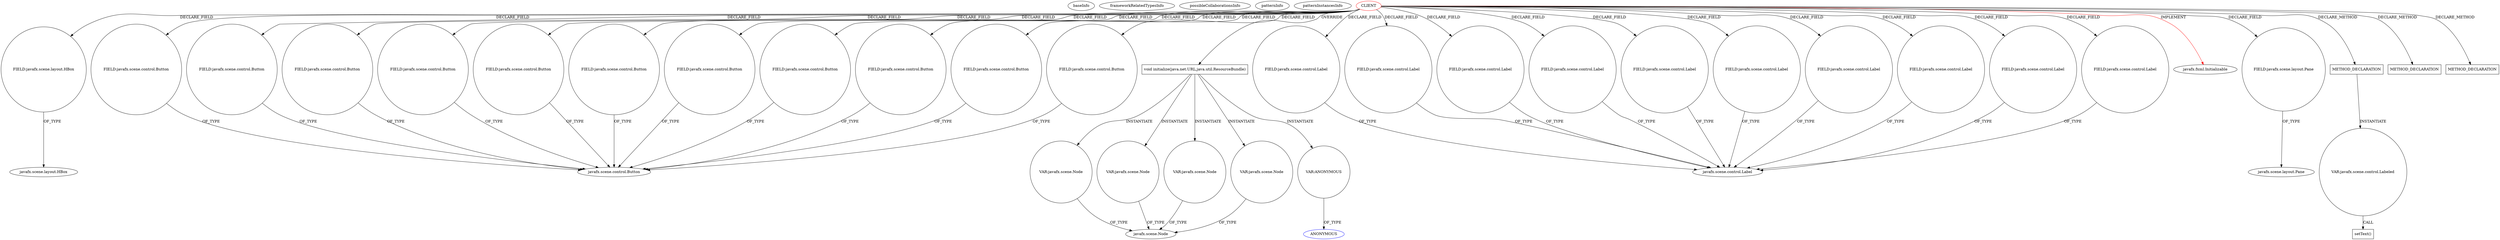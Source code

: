 digraph {
baseInfo[graphId=1286,category="pattern",isAnonymous=false,possibleRelation=false]
frameworkRelatedTypesInfo[0="javafx.fxml.Initializable"]
possibleCollaborationsInfo[]
patternInfo[frequency=2.0,patternRootClient=0]
patternInstancesInfo[0="hock323-eventManager~/hock323-eventManager/EventManager-master/src/eventManager/controller/pokerTournament/TournamentController.java~TournamentController~3009",1="RomeoGolf-BC~/RomeoGolf-BC/BC-master/src/romeogolf/bc/MainController.java~MainController~1142"]
94[label="FIELD:javafx.scene.layout.HBox",vertexType="FIELD_DECLARATION",isFrameworkType=false,shape=circle]
0[label="CLIENT",vertexType="ROOT_CLIENT_CLASS_DECLARATION",isFrameworkType=false,color=red]
142[label="FIELD:javafx.scene.control.Button",vertexType="FIELD_DECLARATION",isFrameworkType=false,shape=circle]
59[label="FIELD:javafx.scene.control.Button",vertexType="FIELD_DECLARATION",isFrameworkType=false,shape=circle]
52[label="FIELD:javafx.scene.control.Button",vertexType="FIELD_DECLARATION",isFrameworkType=false,shape=circle]
48[label="FIELD:javafx.scene.control.Button",vertexType="FIELD_DECLARATION",isFrameworkType=false,shape=circle]
4[label="FIELD:javafx.scene.control.Button",vertexType="FIELD_DECLARATION",isFrameworkType=false,shape=circle]
81[label="FIELD:javafx.scene.control.Button",vertexType="FIELD_DECLARATION",isFrameworkType=false,shape=circle]
10[label="FIELD:javafx.scene.control.Button",vertexType="FIELD_DECLARATION",isFrameworkType=false,shape=circle]
8[label="FIELD:javafx.scene.control.Button",vertexType="FIELD_DECLARATION",isFrameworkType=false,shape=circle]
14[label="FIELD:javafx.scene.control.Button",vertexType="FIELD_DECLARATION",isFrameworkType=false,shape=circle]
140[label="FIELD:javafx.scene.control.Button",vertexType="FIELD_DECLARATION",isFrameworkType=false,shape=circle]
79[label="FIELD:javafx.scene.control.Button",vertexType="FIELD_DECLARATION",isFrameworkType=false,shape=circle]
152[label="void initialize(java.net.URL,java.util.ResourceBundle)",vertexType="OVERRIDING_METHOD_DECLARATION",isFrameworkType=false,shape=box]
69[label="FIELD:javafx.scene.control.Label",vertexType="FIELD_DECLARATION",isFrameworkType=false,shape=circle]
27[label="javafx.scene.control.Label",vertexType="FRAMEWORK_CLASS_TYPE",isFrameworkType=false]
77[label="FIELD:javafx.scene.control.Label",vertexType="FIELD_DECLARATION",isFrameworkType=false,shape=circle]
65[label="FIELD:javafx.scene.control.Label",vertexType="FIELD_DECLARATION",isFrameworkType=false,shape=circle]
92[label="FIELD:javafx.scene.control.Label",vertexType="FIELD_DECLARATION",isFrameworkType=false,shape=circle]
108[label="FIELD:javafx.scene.control.Label",vertexType="FIELD_DECLARATION",isFrameworkType=false,shape=circle]
61[label="FIELD:javafx.scene.control.Label",vertexType="FIELD_DECLARATION",isFrameworkType=false,shape=circle]
26[label="FIELD:javafx.scene.control.Label",vertexType="FIELD_DECLARATION",isFrameworkType=false,shape=circle]
71[label="FIELD:javafx.scene.control.Label",vertexType="FIELD_DECLARATION",isFrameworkType=false,shape=circle]
98[label="FIELD:javafx.scene.control.Label",vertexType="FIELD_DECLARATION",isFrameworkType=false,shape=circle]
73[label="FIELD:javafx.scene.control.Label",vertexType="FIELD_DECLARATION",isFrameworkType=false,shape=circle]
5[label="javafx.scene.control.Button",vertexType="FRAMEWORK_CLASS_TYPE",isFrameworkType=false]
277[label="VAR:javafx.scene.Node",vertexType="VARIABLE_EXPRESION",isFrameworkType=false,shape=circle]
189[label="javafx.scene.Node",vertexType="FRAMEWORK_CLASS_TYPE",isFrameworkType=false]
280[label="VAR:javafx.scene.Node",vertexType="VARIABLE_EXPRESION",isFrameworkType=false,shape=circle]
328[label="VAR:ANONYMOUS",vertexType="VARIABLE_EXPRESION",isFrameworkType=false,shape=circle]
1[label="javafx.fxml.Initializable",vertexType="FRAMEWORK_INTERFACE_TYPE",isFrameworkType=false]
112[label="FIELD:javafx.scene.layout.Pane",vertexType="FIELD_DECLARATION",isFrameworkType=false,shape=circle]
41[label="javafx.scene.layout.Pane",vertexType="FRAMEWORK_CLASS_TYPE",isFrameworkType=false]
17[label="javafx.scene.layout.HBox",vertexType="FRAMEWORK_CLASS_TYPE",isFrameworkType=false]
594[label="METHOD_DECLARATION",vertexType="CLIENT_METHOD_DECLARATION",isFrameworkType=false,shape=box]
617[label="VAR:javafx.scene.control.Labeled",vertexType="VARIABLE_EXPRESION",isFrameworkType=false,shape=circle]
618[label="setText()",vertexType="INSIDE_CALL",isFrameworkType=false,shape=box]
694[label="METHOD_DECLARATION",vertexType="CLIENT_METHOD_DECLARATION",isFrameworkType=false,shape=box]
647[label="METHOD_DECLARATION",vertexType="CLIENT_METHOD_DECLARATION",isFrameworkType=false,shape=box]
329[label="ANONYMOUS",vertexType="REFERENCE_ANONYMOUS_DECLARATION",isFrameworkType=false,color=blue]
289[label="VAR:javafx.scene.Node",vertexType="VARIABLE_EXPRESION",isFrameworkType=false,shape=circle]
286[label="VAR:javafx.scene.Node",vertexType="VARIABLE_EXPRESION",isFrameworkType=false,shape=circle]
0->48[label="DECLARE_FIELD"]
140->5[label="OF_TYPE"]
0->694[label="DECLARE_METHOD"]
152->277[label="INSTANTIATE"]
79->5[label="OF_TYPE"]
52->5[label="OF_TYPE"]
59->5[label="OF_TYPE"]
152->328[label="INSTANTIATE"]
0->8[label="DECLARE_FIELD"]
152->286[label="INSTANTIATE"]
0->112[label="DECLARE_FIELD"]
328->329[label="OF_TYPE"]
0->140[label="DECLARE_FIELD"]
0->26[label="DECLARE_FIELD"]
617->618[label="CALL"]
142->5[label="OF_TYPE"]
65->27[label="OF_TYPE"]
14->5[label="OF_TYPE"]
0->77[label="DECLARE_FIELD"]
48->5[label="OF_TYPE"]
94->17[label="OF_TYPE"]
289->189[label="OF_TYPE"]
0->4[label="DECLARE_FIELD"]
0->98[label="DECLARE_FIELD"]
0->61[label="DECLARE_FIELD"]
8->5[label="OF_TYPE"]
280->189[label="OF_TYPE"]
152->289[label="INSTANTIATE"]
0->81[label="DECLARE_FIELD"]
0->1[label="IMPLEMENT",color=red]
71->27[label="OF_TYPE"]
73->27[label="OF_TYPE"]
0->52[label="DECLARE_FIELD"]
152->280[label="INSTANTIATE"]
98->27[label="OF_TYPE"]
0->152[label="OVERRIDE"]
92->27[label="OF_TYPE"]
0->73[label="DECLARE_FIELD"]
0->94[label="DECLARE_FIELD"]
81->5[label="OF_TYPE"]
0->71[label="DECLARE_FIELD"]
26->27[label="OF_TYPE"]
0->10[label="DECLARE_FIELD"]
286->189[label="OF_TYPE"]
0->142[label="DECLARE_FIELD"]
0->647[label="DECLARE_METHOD"]
277->189[label="OF_TYPE"]
108->27[label="OF_TYPE"]
0->14[label="DECLARE_FIELD"]
10->5[label="OF_TYPE"]
0->92[label="DECLARE_FIELD"]
4->5[label="OF_TYPE"]
0->108[label="DECLARE_FIELD"]
69->27[label="OF_TYPE"]
77->27[label="OF_TYPE"]
112->41[label="OF_TYPE"]
0->69[label="DECLARE_FIELD"]
0->79[label="DECLARE_FIELD"]
594->617[label="INSTANTIATE"]
61->27[label="OF_TYPE"]
0->59[label="DECLARE_FIELD"]
0->65[label="DECLARE_FIELD"]
0->594[label="DECLARE_METHOD"]
}
